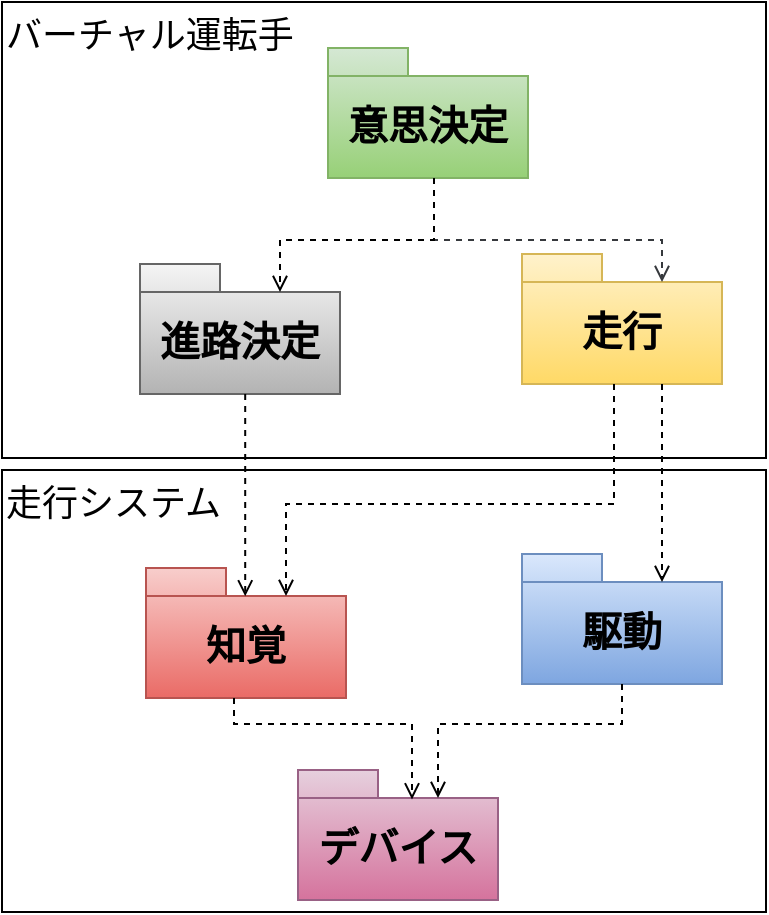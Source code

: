 <mxfile version="28.0.6">
  <diagram name="Page-1" id="2YBvvXClWsGukQMizWep">
    <mxGraphModel dx="1042" dy="260" grid="0" gridSize="10" guides="0" tooltips="1" connect="1" arrows="1" fold="1" page="0" pageScale="1" pageWidth="850" pageHeight="1100" math="0" shadow="0">
      <root>
        <mxCell id="0" />
        <mxCell id="1" parent="0" />
        <mxCell id="BoFhHy33pMYZWMw7osXz-2" value="バーチャル運転手" style="rounded=0;whiteSpace=wrap;html=1;align=left;verticalAlign=top;fontSize=18;" parent="1" vertex="1">
          <mxGeometry x="283" y="489" width="382" height="228" as="geometry" />
        </mxCell>
        <mxCell id="BoFhHy33pMYZWMw7osXz-1" value="意思決定" style="shape=folder;fontStyle=1;spacingTop=10;tabWidth=40;tabHeight=14;tabPosition=left;html=1;whiteSpace=wrap;fillColor=#d5e8d4;strokeColor=#82b366;gradientColor=#97d077;fontSize=20;" parent="1" vertex="1">
          <mxGeometry x="446" y="512" width="100" height="65" as="geometry" />
        </mxCell>
        <mxCell id="BoFhHy33pMYZWMw7osXz-3" value="走行システム" style="rounded=0;whiteSpace=wrap;html=1;align=left;verticalAlign=top;fontSize=18;" parent="1" vertex="1">
          <mxGeometry x="283" y="723" width="382" height="221" as="geometry" />
        </mxCell>
        <mxCell id="BoFhHy33pMYZWMw7osXz-6" value="知覚" style="shape=folder;fontStyle=1;spacingTop=10;tabWidth=40;tabHeight=14;tabPosition=left;html=1;whiteSpace=wrap;fillColor=#f8cecc;strokeColor=#b85450;gradientColor=#ea6b66;fontSize=20;" parent="1" vertex="1">
          <mxGeometry x="355" y="772" width="100" height="65" as="geometry" />
        </mxCell>
        <mxCell id="BoFhHy33pMYZWMw7osXz-7" value="駆動" style="shape=folder;fontStyle=1;spacingTop=10;tabWidth=40;tabHeight=14;tabPosition=left;html=1;whiteSpace=wrap;fillColor=#dae8fc;strokeColor=#6c8ebf;gradientColor=#7ea6e0;fontSize=20;" parent="1" vertex="1">
          <mxGeometry x="543" y="765" width="100" height="65" as="geometry" />
        </mxCell>
        <mxCell id="BoFhHy33pMYZWMw7osXz-8" value="走行" style="shape=folder;fontStyle=1;spacingTop=10;tabWidth=40;tabHeight=14;tabPosition=left;html=1;whiteSpace=wrap;fillColor=#fff2cc;strokeColor=#d6b656;gradientColor=#ffd966;fontSize=20;" parent="1" vertex="1">
          <mxGeometry x="543" y="615" width="100" height="65" as="geometry" />
        </mxCell>
        <mxCell id="BoFhHy33pMYZWMw7osXz-9" value="デバイス" style="shape=folder;fontStyle=1;spacingTop=10;tabWidth=40;tabHeight=14;tabPosition=left;html=1;whiteSpace=wrap;fillColor=#e6d0de;strokeColor=#996185;gradientColor=#d5739d;fontSize=20;" parent="1" vertex="1">
          <mxGeometry x="431" y="873" width="100" height="65" as="geometry" />
        </mxCell>
        <mxCell id="BoFhHy33pMYZWMw7osXz-10" value="進路決定" style="shape=folder;fontStyle=1;spacingTop=10;tabWidth=40;tabHeight=14;tabPosition=left;html=1;whiteSpace=wrap;fillColor=#f5f5f5;strokeColor=#666666;gradientColor=#b3b3b3;fontSize=20;" parent="1" vertex="1">
          <mxGeometry x="352" y="620" width="100" height="65" as="geometry" />
        </mxCell>
        <mxCell id="BoFhHy33pMYZWMw7osXz-11" style="edgeStyle=orthogonalEdgeStyle;rounded=0;orthogonalLoop=1;jettySize=auto;html=1;entryX=0;entryY=0;entryDx=70;entryDy=14;entryPerimeter=0;endArrow=open;endFill=0;dashed=1;fillColor=#cdeb8b;strokeColor=#36393d;fontSize=18;" parent="1" source="BoFhHy33pMYZWMw7osXz-1" target="BoFhHy33pMYZWMw7osXz-8" edge="1">
          <mxGeometry relative="1" as="geometry">
            <Array as="points">
              <mxPoint x="499" y="608" />
              <mxPoint x="613" y="608" />
            </Array>
          </mxGeometry>
        </mxCell>
        <mxCell id="BoFhHy33pMYZWMw7osXz-12" style="edgeStyle=orthogonalEdgeStyle;rounded=0;orthogonalLoop=1;jettySize=auto;html=1;entryX=0;entryY=0;entryDx=70;entryDy=14;entryPerimeter=0;endArrow=open;endFill=0;dashed=1;fontSize=18;" parent="1" source="BoFhHy33pMYZWMw7osXz-1" target="BoFhHy33pMYZWMw7osXz-10" edge="1">
          <mxGeometry relative="1" as="geometry">
            <mxPoint x="392" y="638" as="targetPoint" />
            <Array as="points">
              <mxPoint x="499" y="608" />
              <mxPoint x="422" y="608" />
            </Array>
          </mxGeometry>
        </mxCell>
        <mxCell id="BoFhHy33pMYZWMw7osXz-13" style="edgeStyle=orthogonalEdgeStyle;rounded=0;orthogonalLoop=1;jettySize=auto;html=1;entryX=0;entryY=0;entryDx=70;entryDy=14;entryPerimeter=0;endArrow=open;endFill=0;dashed=1;fontSize=18;" parent="1" source="BoFhHy33pMYZWMw7osXz-8" target="BoFhHy33pMYZWMw7osXz-7" edge="1">
          <mxGeometry relative="1" as="geometry">
            <Array as="points">
              <mxPoint x="613" y="740" />
              <mxPoint x="613" y="740" />
            </Array>
          </mxGeometry>
        </mxCell>
        <mxCell id="BoFhHy33pMYZWMw7osXz-14" style="edgeStyle=orthogonalEdgeStyle;rounded=0;orthogonalLoop=1;jettySize=auto;html=1;endArrow=open;endFill=0;dashed=1;entryX=0;entryY=0;entryDx=70;entryDy=14;entryPerimeter=0;fontSize=18;" parent="1" source="BoFhHy33pMYZWMw7osXz-8" target="BoFhHy33pMYZWMw7osXz-6" edge="1">
          <mxGeometry relative="1" as="geometry">
            <mxPoint x="405" y="780" as="targetPoint" />
            <Array as="points">
              <mxPoint x="589" y="740" />
              <mxPoint x="425" y="740" />
            </Array>
          </mxGeometry>
        </mxCell>
        <mxCell id="BoFhHy33pMYZWMw7osXz-15" style="edgeStyle=orthogonalEdgeStyle;rounded=0;orthogonalLoop=1;jettySize=auto;html=1;endArrow=open;endFill=0;dashed=1;entryX=0.496;entryY=0.218;entryDx=0;entryDy=0;entryPerimeter=0;fontSize=18;" parent="1" source="BoFhHy33pMYZWMw7osXz-10" target="BoFhHy33pMYZWMw7osXz-6" edge="1">
          <mxGeometry relative="1" as="geometry">
            <mxPoint x="370" y="782" as="targetPoint" />
            <Array as="points">
              <mxPoint x="405" y="729" />
            </Array>
          </mxGeometry>
        </mxCell>
        <mxCell id="BoFhHy33pMYZWMw7osXz-16" style="edgeStyle=orthogonalEdgeStyle;rounded=0;orthogonalLoop=1;jettySize=auto;html=1;entryX=0;entryY=0;entryDx=70;entryDy=14;entryPerimeter=0;endArrow=open;endFill=0;dashed=1;fontSize=18;" parent="1" source="BoFhHy33pMYZWMw7osXz-7" target="BoFhHy33pMYZWMw7osXz-9" edge="1">
          <mxGeometry relative="1" as="geometry">
            <Array as="points">
              <mxPoint x="530" y="850" />
              <mxPoint x="471" y="850" />
            </Array>
          </mxGeometry>
        </mxCell>
        <mxCell id="BoFhHy33pMYZWMw7osXz-17" style="edgeStyle=orthogonalEdgeStyle;rounded=0;orthogonalLoop=1;jettySize=auto;html=1;entryX=0.573;entryY=0.226;entryDx=0;entryDy=0;entryPerimeter=0;endArrow=open;endFill=0;dashed=1;fontSize=18;" parent="1" source="BoFhHy33pMYZWMw7osXz-6" target="BoFhHy33pMYZWMw7osXz-9" edge="1">
          <mxGeometry relative="1" as="geometry">
            <Array as="points">
              <mxPoint x="399" y="850" />
              <mxPoint x="488" y="850" />
              <mxPoint x="488" y="888" />
            </Array>
          </mxGeometry>
        </mxCell>
      </root>
    </mxGraphModel>
  </diagram>
</mxfile>
